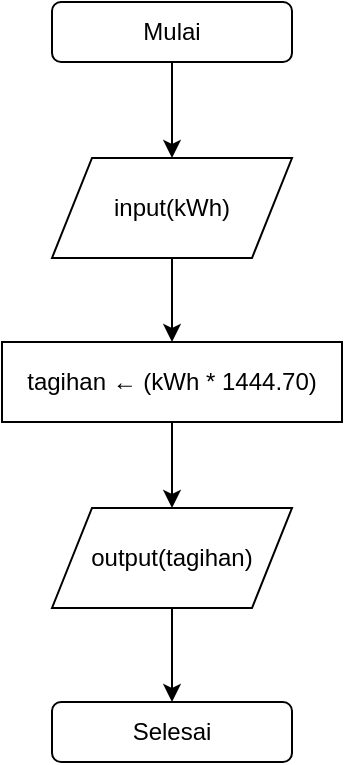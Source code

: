 <mxfile version="26.2.15">
  <diagram name="Page-1" id="ovEs7ys3lFll70bNHiZ2">
    <mxGraphModel dx="786" dy="524" grid="1" gridSize="10" guides="1" tooltips="1" connect="1" arrows="1" fold="1" page="1" pageScale="1" pageWidth="850" pageHeight="1100" math="0" shadow="0">
      <root>
        <mxCell id="0" />
        <mxCell id="1" parent="0" />
        <mxCell id="plq_eYcCseepV6yqULkO-8" style="edgeStyle=orthogonalEdgeStyle;rounded=0;orthogonalLoop=1;jettySize=auto;html=1;exitX=0.5;exitY=1;exitDx=0;exitDy=0;entryX=0.5;entryY=0;entryDx=0;entryDy=0;" parent="1" source="plq_eYcCseepV6yqULkO-1" target="plq_eYcCseepV6yqULkO-4" edge="1">
          <mxGeometry relative="1" as="geometry" />
        </mxCell>
        <mxCell id="plq_eYcCseepV6yqULkO-1" value="Mulai" style="rounded=1;whiteSpace=wrap;html=1;" parent="1" vertex="1">
          <mxGeometry x="350" y="70" width="120" height="30" as="geometry" />
        </mxCell>
        <mxCell id="plq_eYcCseepV6yqULkO-9" style="edgeStyle=orthogonalEdgeStyle;rounded=0;orthogonalLoop=1;jettySize=auto;html=1;entryX=0.5;entryY=0;entryDx=0;entryDy=0;" parent="1" source="plq_eYcCseepV6yqULkO-4" target="plq_eYcCseepV6yqULkO-5" edge="1">
          <mxGeometry relative="1" as="geometry" />
        </mxCell>
        <mxCell id="plq_eYcCseepV6yqULkO-4" value="input(kWh)" style="shape=parallelogram;perimeter=parallelogramPerimeter;whiteSpace=wrap;html=1;fixedSize=1;" parent="1" vertex="1">
          <mxGeometry x="350" y="148" width="120" height="50" as="geometry" />
        </mxCell>
        <mxCell id="plq_eYcCseepV6yqULkO-10" style="edgeStyle=orthogonalEdgeStyle;rounded=0;orthogonalLoop=1;jettySize=auto;html=1;entryX=0.5;entryY=0;entryDx=0;entryDy=0;" parent="1" source="plq_eYcCseepV6yqULkO-5" target="plq_eYcCseepV6yqULkO-6" edge="1">
          <mxGeometry relative="1" as="geometry" />
        </mxCell>
        <mxCell id="plq_eYcCseepV6yqULkO-5" value="tagihan ← (kWh * 1444.70)" style="rounded=0;whiteSpace=wrap;html=1;" parent="1" vertex="1">
          <mxGeometry x="325" y="240" width="170" height="40" as="geometry" />
        </mxCell>
        <mxCell id="plq_eYcCseepV6yqULkO-11" style="edgeStyle=orthogonalEdgeStyle;rounded=0;orthogonalLoop=1;jettySize=auto;html=1;entryX=0.5;entryY=0;entryDx=0;entryDy=0;" parent="1" source="plq_eYcCseepV6yqULkO-6" target="plq_eYcCseepV6yqULkO-7" edge="1">
          <mxGeometry relative="1" as="geometry" />
        </mxCell>
        <mxCell id="plq_eYcCseepV6yqULkO-6" value="output(tagihan)" style="shape=parallelogram;perimeter=parallelogramPerimeter;whiteSpace=wrap;html=1;fixedSize=1;" parent="1" vertex="1">
          <mxGeometry x="350" y="323" width="120" height="50" as="geometry" />
        </mxCell>
        <mxCell id="plq_eYcCseepV6yqULkO-7" value="Selesai" style="rounded=1;whiteSpace=wrap;html=1;" parent="1" vertex="1">
          <mxGeometry x="350" y="420" width="120" height="30" as="geometry" />
        </mxCell>
      </root>
    </mxGraphModel>
  </diagram>
</mxfile>
